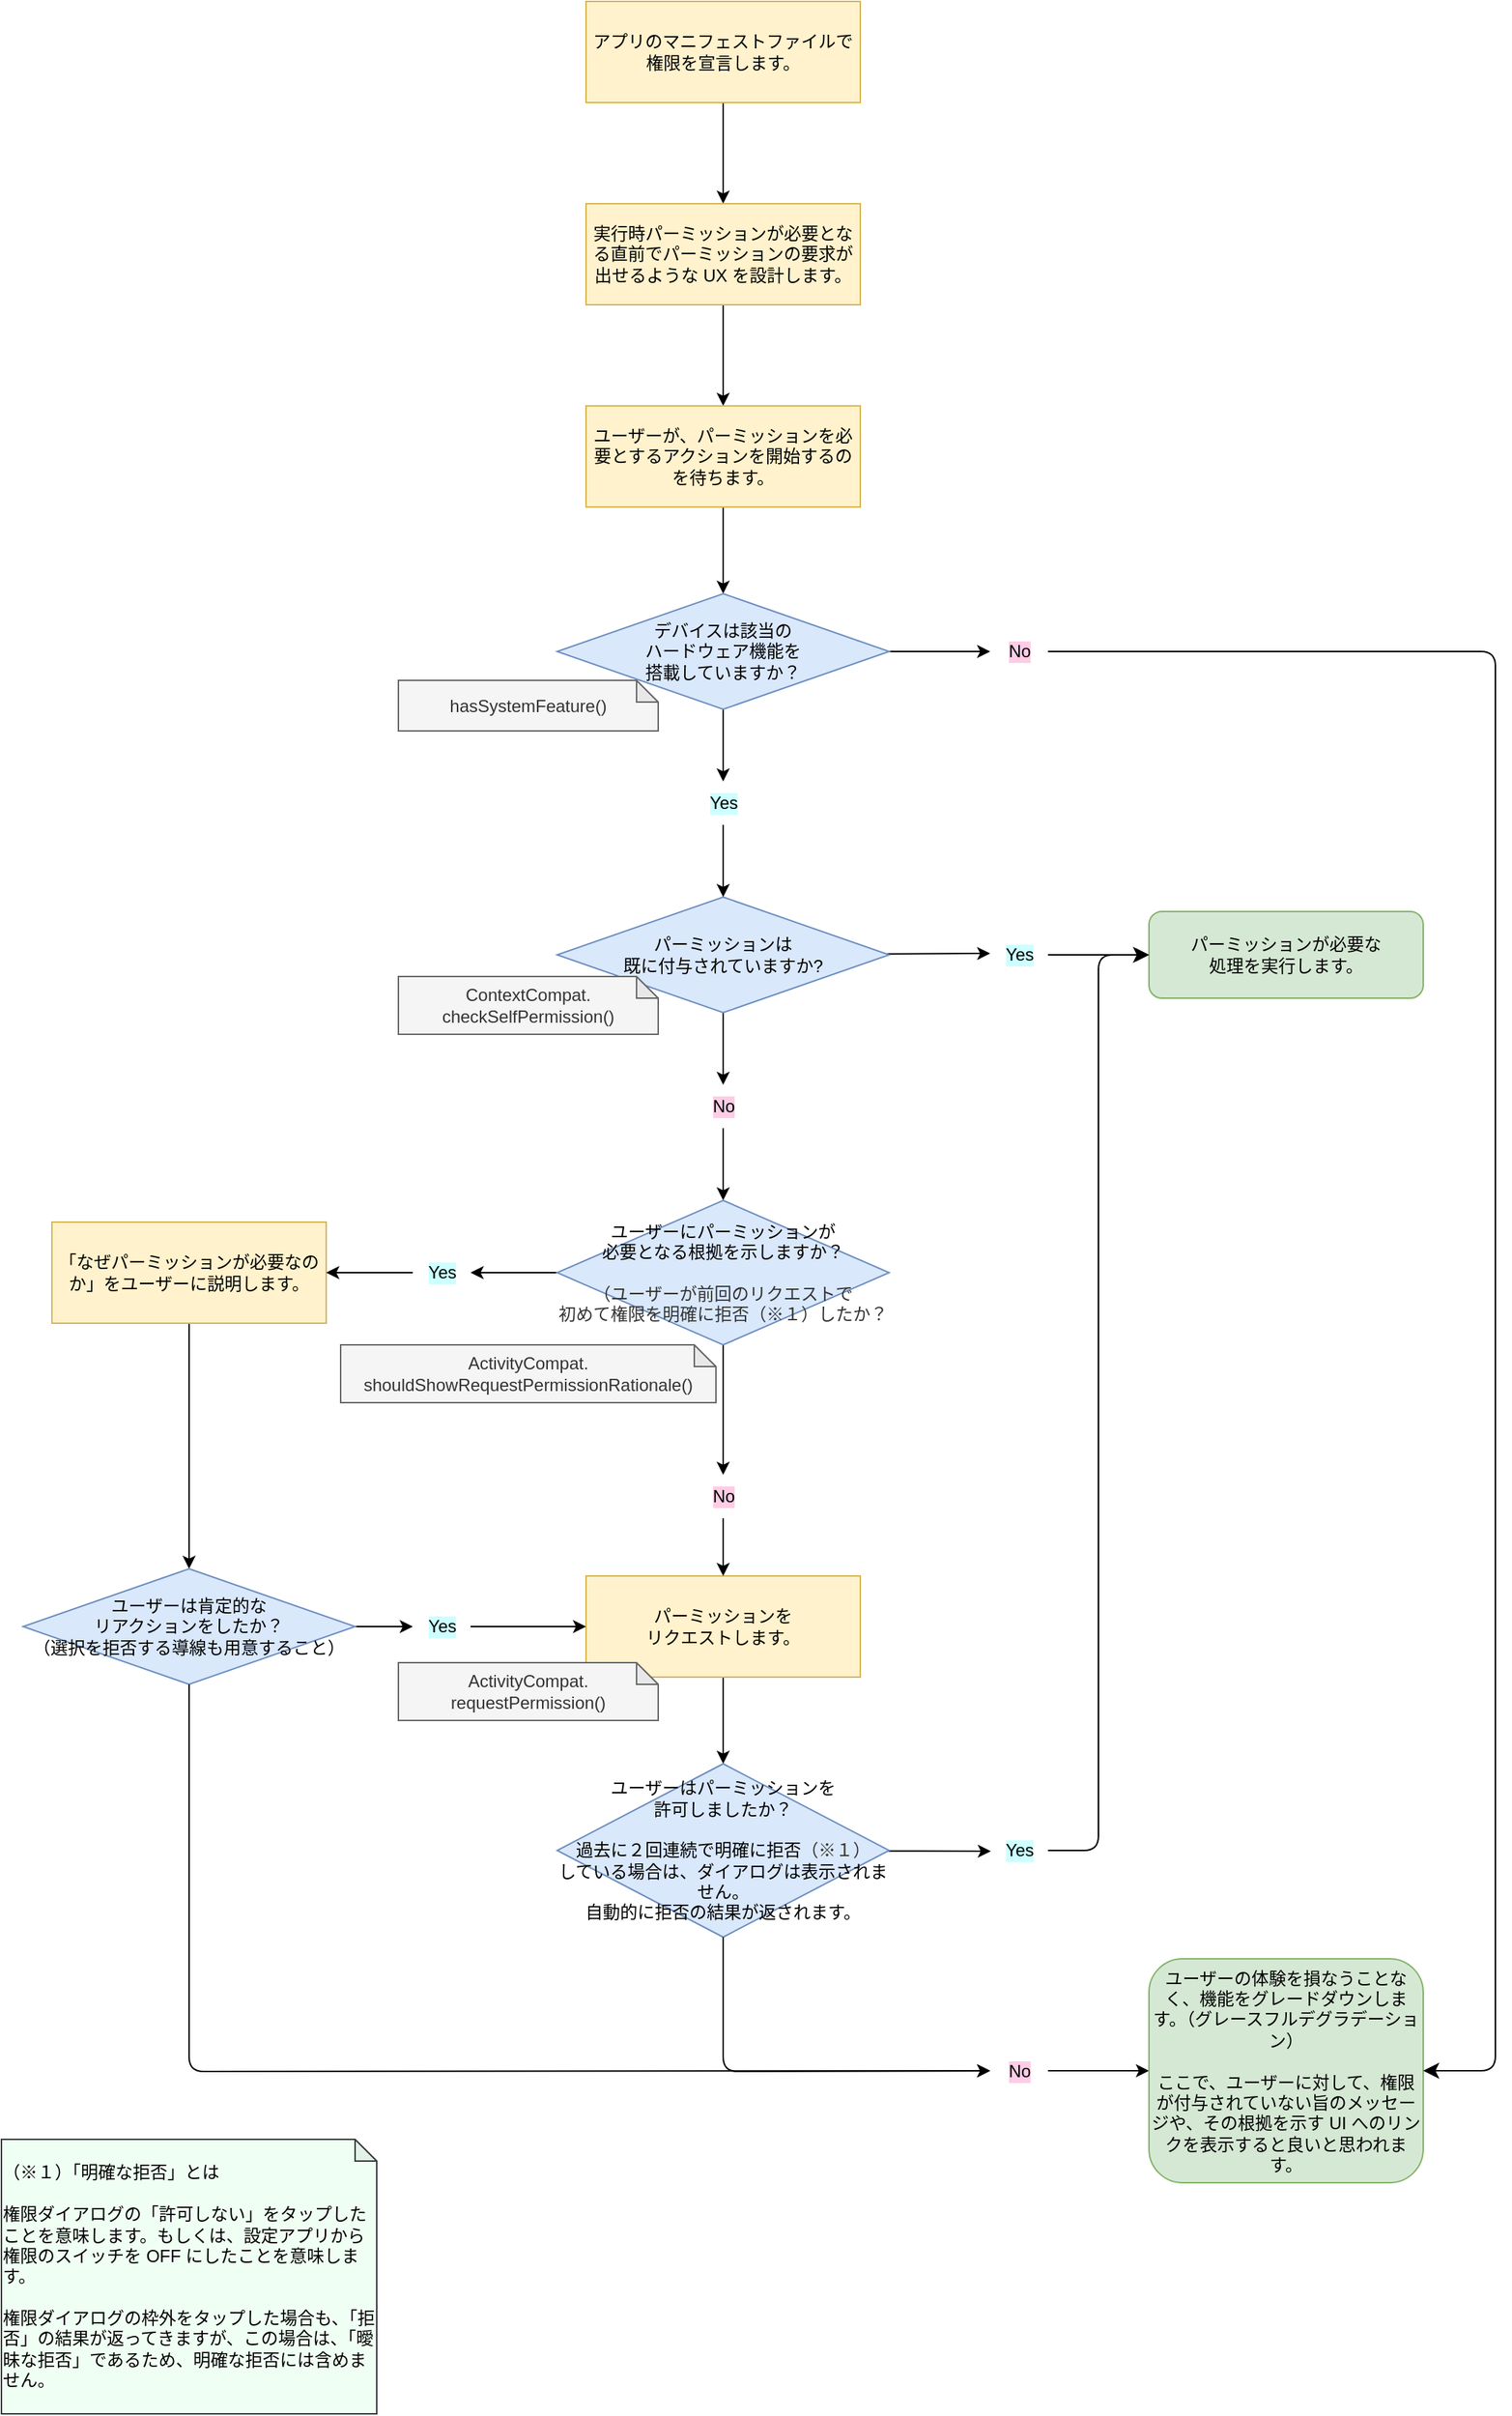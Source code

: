 <mxfile>
    <diagram id="IcTB9RwwCvwcPG3gKCpX" name="ページ1">
        <mxGraphModel dx="649" dy="978" grid="1" gridSize="10" guides="1" tooltips="1" connect="1" arrows="1" fold="1" page="1" pageScale="1" pageWidth="1654" pageHeight="2336" math="0" shadow="0">
            <root>
                <mxCell id="0"/>
                <mxCell id="1" parent="0"/>
                <mxCell id="11" style="edgeStyle=none;html=1;entryX=0.5;entryY=0;entryDx=0;entryDy=0;" parent="1" source="7" target="36" edge="1">
                    <mxGeometry relative="1" as="geometry">
                        <mxPoint x="615" y="620" as="targetPoint"/>
                    </mxGeometry>
                </mxCell>
                <mxCell id="7" value="アプリのマニフェストファイルで権限を宣言します。" style="rounded=0;whiteSpace=wrap;html=1;fillColor=#fff2cc;strokeColor=#d6b656;" parent="1" vertex="1">
                    <mxGeometry x="520" y="120" width="190" height="70" as="geometry"/>
                </mxCell>
                <mxCell id="26" style="edgeStyle=none;html=1;" parent="1" source="10" target="40" edge="1">
                    <mxGeometry relative="1" as="geometry">
                        <mxPoint x="615" y="940" as="targetPoint"/>
                    </mxGeometry>
                </mxCell>
                <mxCell id="28" style="edgeStyle=none;html=1;entryX=0;entryY=0.467;entryDx=0;entryDy=0;entryPerimeter=0;" parent="1" source="10" target="41" edge="1">
                    <mxGeometry relative="1" as="geometry">
                        <mxPoint x="780" y="851.351" as="targetPoint"/>
                    </mxGeometry>
                </mxCell>
                <mxCell id="10" value="パーミッションは&lt;br&gt;既に付与されていますか?" style="rhombus;whiteSpace=wrap;html=1;fillColor=#dae8fc;strokeColor=#6c8ebf;" parent="1" vertex="1">
                    <mxGeometry x="500" y="740" width="230" height="80" as="geometry"/>
                </mxCell>
                <mxCell id="13" value="パーミッションが必要な&lt;br&gt;処理を実行します。" style="rounded=1;whiteSpace=wrap;html=1;fillColor=#d5e8d4;strokeColor=#82b366;" parent="1" vertex="1">
                    <mxGeometry x="910" y="750" width="190" height="60" as="geometry"/>
                </mxCell>
                <mxCell id="35" value="ContextCompat.&lt;br&gt;checkSelfPermission()" style="shape=note;whiteSpace=wrap;html=1;backgroundOutline=1;darkOpacity=0.05;labelBackgroundColor=none;size=15;fillColor=#f5f5f5;fontColor=#333333;strokeColor=#666666;" parent="1" vertex="1">
                    <mxGeometry x="390" y="795" width="180" height="40" as="geometry"/>
                </mxCell>
                <mxCell id="38" style="edgeStyle=none;html=1;entryX=0.5;entryY=0;entryDx=0;entryDy=0;" parent="1" source="36" target="37" edge="1">
                    <mxGeometry relative="1" as="geometry"/>
                </mxCell>
                <mxCell id="36" value="実行時パーミッションが必要となる直前でパーミッションの要求が出せるような UX を設計します。" style="rounded=0;whiteSpace=wrap;html=1;fillColor=#fff2cc;strokeColor=#d6b656;" parent="1" vertex="1">
                    <mxGeometry x="520" y="260" width="190" height="70" as="geometry"/>
                </mxCell>
                <mxCell id="75" style="edgeStyle=none;html=1;entryX=0.5;entryY=0;entryDx=0;entryDy=0;" parent="1" source="37" target="74" edge="1">
                    <mxGeometry relative="1" as="geometry"/>
                </mxCell>
                <mxCell id="37" value="ユーザーが、パーミッションを必要とするアクションを開始するのを待ちます。" style="rounded=0;whiteSpace=wrap;html=1;fillColor=#fff2cc;strokeColor=#d6b656;" parent="1" vertex="1">
                    <mxGeometry x="520" y="400" width="190" height="70" as="geometry"/>
                </mxCell>
                <mxCell id="45" style="edgeStyle=none;html=1;entryX=0.5;entryY=0;entryDx=0;entryDy=0;" parent="1" source="40" target="44" edge="1">
                    <mxGeometry relative="1" as="geometry"/>
                </mxCell>
                <mxCell id="40" value="No" style="text;html=1;align=center;verticalAlign=middle;resizable=0;points=[];autosize=1;strokeColor=none;fillColor=none;labelBackgroundColor=#FFCCE6;" parent="1" vertex="1">
                    <mxGeometry x="595" y="870" width="40" height="30" as="geometry"/>
                </mxCell>
                <mxCell id="43" style="edgeStyle=none;html=1;entryX=0;entryY=0.5;entryDx=0;entryDy=0;" parent="1" source="41" target="13" edge="1">
                    <mxGeometry relative="1" as="geometry"/>
                </mxCell>
                <mxCell id="41" value="Yes" style="text;html=1;align=center;verticalAlign=middle;resizable=0;points=[];autosize=1;strokeColor=none;fillColor=none;labelBackgroundColor=#CCFFFF;" parent="1" vertex="1">
                    <mxGeometry x="800" y="765" width="40" height="30" as="geometry"/>
                </mxCell>
                <mxCell id="49" style="edgeStyle=none;html=1;" parent="1" source="44" target="48" edge="1">
                    <mxGeometry relative="1" as="geometry"/>
                </mxCell>
                <mxCell id="53" style="edgeStyle=none;html=1;" parent="1" source="44" target="51" edge="1">
                    <mxGeometry relative="1" as="geometry"/>
                </mxCell>
                <mxCell id="44" value="ユーザーにパーミッションが&lt;br&gt;必要となる根拠を示しますか？&lt;br&gt;&lt;br&gt;&lt;span style=&quot;color: rgb(51, 51, 51);&quot;&gt;（ユーザーが前回のリクエストで&lt;br&gt;初めて権限を明確に拒否（※１）したか？&lt;/span&gt;" style="rhombus;whiteSpace=wrap;html=1;fillColor=#dae8fc;strokeColor=#6c8ebf;" parent="1" vertex="1">
                    <mxGeometry x="500" y="950" width="230" height="100" as="geometry"/>
                </mxCell>
                <mxCell id="57" style="edgeStyle=none;html=1;entryX=0.5;entryY=0;entryDx=0;entryDy=0;" parent="1" source="46" target="56" edge="1">
                    <mxGeometry relative="1" as="geometry"/>
                </mxCell>
                <mxCell id="46" value="パーミッションを&lt;br&gt;リクエストします。" style="rounded=0;whiteSpace=wrap;html=1;fillColor=#fff2cc;strokeColor=#d6b656;" parent="1" vertex="1">
                    <mxGeometry x="520" y="1210" width="190" height="70" as="geometry"/>
                </mxCell>
                <mxCell id="87" style="edgeStyle=none;html=1;entryX=0.5;entryY=0;entryDx=0;entryDy=0;" edge="1" parent="1" source="47" target="83">
                    <mxGeometry relative="1" as="geometry"/>
                </mxCell>
                <mxCell id="47" value="「なぜパーミッションが必要なのか」をユーザーに説明します。" style="rounded=0;whiteSpace=wrap;html=1;fillColor=#fff2cc;strokeColor=#d6b656;" parent="1" vertex="1">
                    <mxGeometry x="150" y="965" width="190" height="70" as="geometry"/>
                </mxCell>
                <mxCell id="50" style="edgeStyle=none;html=1;entryX=1;entryY=0.5;entryDx=0;entryDy=0;" parent="1" source="48" target="47" edge="1">
                    <mxGeometry relative="1" as="geometry">
                        <mxPoint x="360" y="990" as="targetPoint"/>
                    </mxGeometry>
                </mxCell>
                <mxCell id="48" value="Yes" style="text;html=1;align=center;verticalAlign=middle;resizable=0;points=[];autosize=1;strokeColor=none;fillColor=none;labelBackgroundColor=#CCFFFF;" parent="1" vertex="1">
                    <mxGeometry x="400" y="985" width="40" height="30" as="geometry"/>
                </mxCell>
                <mxCell id="54" style="edgeStyle=none;html=1;entryX=0.5;entryY=0;entryDx=0;entryDy=0;" parent="1" source="51" target="46" edge="1">
                    <mxGeometry relative="1" as="geometry"/>
                </mxCell>
                <mxCell id="51" value="No" style="text;html=1;align=center;verticalAlign=middle;resizable=0;points=[];autosize=1;strokeColor=none;fillColor=none;labelBackgroundColor=#FFCCE6;" parent="1" vertex="1">
                    <mxGeometry x="595" y="1140" width="40" height="30" as="geometry"/>
                </mxCell>
                <mxCell id="62" style="edgeStyle=none;html=1;entryX=0.011;entryY=0.517;entryDx=0;entryDy=0;entryPerimeter=0;" parent="1" source="56" target="60" edge="1">
                    <mxGeometry relative="1" as="geometry"/>
                </mxCell>
                <mxCell id="56" value="ユーザーはパーミッションを&lt;br&gt;許可しましたか？&lt;br&gt;&lt;br&gt;過去に２回連続で明確に拒否&lt;span style=&quot;color: rgb(51, 51, 51);&quot;&gt;（※１）&lt;/span&gt;&lt;br&gt;している場合は、ダイアログは表示されません。&lt;br&gt;自動的に拒否の結果が返されます。" style="rhombus;whiteSpace=wrap;html=1;fillColor=#dae8fc;strokeColor=#6c8ebf;" parent="1" vertex="1">
                    <mxGeometry x="500" y="1340" width="230" height="120" as="geometry"/>
                </mxCell>
                <mxCell id="60" value="Yes" style="text;html=1;align=center;verticalAlign=middle;resizable=0;points=[];autosize=1;strokeColor=none;fillColor=none;labelBackgroundColor=#CCFFFF;" parent="1" vertex="1">
                    <mxGeometry x="800" y="1385" width="40" height="30" as="geometry"/>
                </mxCell>
                <mxCell id="72" style="edgeStyle=none;rounded=1;html=1;entryX=0;entryY=0.5;entryDx=0;entryDy=0;" parent="1" source="61" target="67" edge="1">
                    <mxGeometry relative="1" as="geometry"/>
                </mxCell>
                <mxCell id="61" value="No" style="text;html=1;align=center;verticalAlign=middle;resizable=0;points=[];autosize=1;strokeColor=none;fillColor=none;labelBackgroundColor=#FFCCE6;" parent="1" vertex="1">
                    <mxGeometry x="800" y="1537.5" width="40" height="30" as="geometry"/>
                </mxCell>
                <mxCell id="65" value="" style="edgeStyle=elbowEdgeStyle;elbow=horizontal;endArrow=classic;html=1;rounded=1;endSize=8;startSize=8;entryX=0;entryY=0.5;entryDx=0;entryDy=0;" parent="1" target="13" edge="1" source="60">
                    <mxGeometry width="50" height="50" relative="1" as="geometry">
                        <mxPoint x="840" y="1330" as="sourcePoint"/>
                        <mxPoint x="930" y="1250" as="targetPoint"/>
                    </mxGeometry>
                </mxCell>
                <mxCell id="67" value="ユーザーの体験を損なうことなく、機能をグレードダウンします。（グレースフルデグラデーション）&lt;br&gt;&lt;br&gt;ここで、ユーザーに対して、権限が付与されていない旨のメッセージや、その根拠を示す UI へのリンクを表示すると良いと思われます。" style="rounded=1;whiteSpace=wrap;html=1;fillColor=#d5e8d4;strokeColor=#82b366;" parent="1" vertex="1">
                    <mxGeometry x="910" y="1475" width="190" height="155" as="geometry"/>
                </mxCell>
                <mxCell id="71" style="edgeStyle=none;html=1;exitX=0.5;exitY=1;exitDx=0;exitDy=0;" parent="1" source="56" target="61" edge="1">
                    <mxGeometry relative="1" as="geometry">
                        <mxPoint x="255" y="1085" as="sourcePoint"/>
                        <mxPoint x="530" y="1255" as="targetPoint"/>
                        <Array as="points">
                            <mxPoint x="615" y="1553"/>
                        </Array>
                    </mxGeometry>
                </mxCell>
                <mxCell id="73" value="ActivityCompat.&lt;br&gt;requestPermission()" style="shape=note;whiteSpace=wrap;html=1;backgroundOutline=1;darkOpacity=0.05;labelBackgroundColor=none;size=15;fillColor=#f5f5f5;fontColor=#333333;strokeColor=#666666;" parent="1" vertex="1">
                    <mxGeometry x="390" y="1270" width="180" height="40" as="geometry"/>
                </mxCell>
                <mxCell id="78" style="edgeStyle=none;html=1;" parent="1" source="74" target="77" edge="1">
                    <mxGeometry relative="1" as="geometry"/>
                </mxCell>
                <mxCell id="80" style="edgeStyle=none;html=1;" parent="1" source="74" target="79" edge="1">
                    <mxGeometry relative="1" as="geometry">
                        <mxPoint x="630" y="660" as="targetPoint"/>
                    </mxGeometry>
                </mxCell>
                <mxCell id="74" value="デバイスは該当の&lt;br&gt;ハードウェア機能を&lt;br&gt;搭載していますか？" style="rhombus;whiteSpace=wrap;html=1;fillColor=#dae8fc;strokeColor=#6c8ebf;" parent="1" vertex="1">
                    <mxGeometry x="500" y="530" width="230" height="80" as="geometry"/>
                </mxCell>
                <mxCell id="76" value="" style="edgeStyle=elbowEdgeStyle;elbow=horizontal;endArrow=classic;html=1;rounded=1;endSize=8;startSize=8;entryX=1;entryY=0.5;entryDx=0;entryDy=0;" parent="1" source="77" target="67" edge="1">
                    <mxGeometry width="50" height="50" relative="1" as="geometry">
                        <mxPoint x="850" y="1480" as="sourcePoint"/>
                        <mxPoint x="920" y="930" as="targetPoint"/>
                        <Array as="points">
                            <mxPoint x="1150" y="1080"/>
                        </Array>
                    </mxGeometry>
                </mxCell>
                <mxCell id="77" value="No" style="text;html=1;align=center;verticalAlign=middle;resizable=0;points=[];autosize=1;strokeColor=none;fillColor=none;labelBackgroundColor=#FFCCE6;" parent="1" vertex="1">
                    <mxGeometry x="800" y="555" width="40" height="30" as="geometry"/>
                </mxCell>
                <mxCell id="81" style="edgeStyle=none;html=1;entryX=0.5;entryY=0;entryDx=0;entryDy=0;" parent="1" source="79" target="10" edge="1">
                    <mxGeometry relative="1" as="geometry"/>
                </mxCell>
                <mxCell id="79" value="Yes" style="text;html=1;align=center;verticalAlign=middle;resizable=0;points=[];autosize=1;strokeColor=none;fillColor=none;labelBackgroundColor=#CCFFFF;" parent="1" vertex="1">
                    <mxGeometry x="595" y="660" width="40" height="30" as="geometry"/>
                </mxCell>
                <mxCell id="82" value="hasSystemFeature()" style="shape=note;whiteSpace=wrap;html=1;backgroundOutline=1;darkOpacity=0.05;labelBackgroundColor=none;size=15;fillColor=#f5f5f5;fontColor=#333333;strokeColor=#666666;" parent="1" vertex="1">
                    <mxGeometry x="390" y="590" width="180" height="35" as="geometry"/>
                </mxCell>
                <mxCell id="90" style="edgeStyle=none;html=1;" edge="1" parent="1" source="83" target="88">
                    <mxGeometry relative="1" as="geometry"/>
                </mxCell>
                <mxCell id="83" value="ユーザーは肯定的な&lt;br&gt;リアクションをしたか？&lt;br&gt;（選択を拒否する導線も用意すること）" style="rhombus;whiteSpace=wrap;html=1;fillColor=#dae8fc;strokeColor=#6c8ebf;" vertex="1" parent="1">
                    <mxGeometry x="130" y="1205" width="230" height="80" as="geometry"/>
                </mxCell>
                <mxCell id="85" value="ActivityCompat.&lt;br&gt;shouldShowRequestPermissionRationale()" style="shape=note;whiteSpace=wrap;html=1;backgroundOutline=1;darkOpacity=0.05;labelBackgroundColor=none;size=15;fillColor=#f5f5f5;fontColor=#333333;strokeColor=#666666;" vertex="1" parent="1">
                    <mxGeometry x="350" y="1050" width="260" height="40" as="geometry"/>
                </mxCell>
                <mxCell id="86" style="edgeStyle=none;html=1;exitX=0.5;exitY=1;exitDx=0;exitDy=0;" edge="1" parent="1" source="83" target="61">
                    <mxGeometry relative="1" as="geometry">
                        <Array as="points">
                            <mxPoint x="245" y="1553"/>
                        </Array>
                        <mxPoint x="245" y="1075" as="sourcePoint"/>
                        <mxPoint x="570" y="1520" as="targetPoint"/>
                    </mxGeometry>
                </mxCell>
                <mxCell id="91" style="edgeStyle=none;html=1;entryX=0;entryY=0.5;entryDx=0;entryDy=0;" edge="1" parent="1" source="88" target="46">
                    <mxGeometry relative="1" as="geometry"/>
                </mxCell>
                <mxCell id="88" value="Yes" style="text;html=1;align=center;verticalAlign=middle;resizable=0;points=[];autosize=1;strokeColor=none;fillColor=none;labelBackgroundColor=#CCFFFF;" vertex="1" parent="1">
                    <mxGeometry x="400" y="1230" width="40" height="30" as="geometry"/>
                </mxCell>
                <mxCell id="94" value="&lt;div style=&quot;text-align: left;&quot;&gt;&lt;span style=&quot;background-color: initial;&quot;&gt;（※１）「明確な拒否」とは&lt;/span&gt;&lt;/div&gt;&lt;div style=&quot;text-align: left;&quot;&gt;&lt;span style=&quot;background-color: initial;&quot;&gt;&lt;br&gt;&lt;/span&gt;&lt;/div&gt;&lt;div style=&quot;text-align: left;&quot;&gt;&lt;span style=&quot;background-color: initial;&quot;&gt;権限ダイアログの「許可しない」をタップしたことを意味します。もしくは、設定アプリから権限のスイッチを OFF にしたことを意味します。&lt;/span&gt;&lt;/div&gt;&lt;div style=&quot;text-align: left;&quot;&gt;&lt;span style=&quot;background-color: initial;&quot;&gt;&lt;br&gt;&lt;/span&gt;&lt;/div&gt;&lt;div style=&quot;text-align: left;&quot;&gt;&lt;span style=&quot;background-color: initial;&quot;&gt;権限ダイアログの枠外をタップした場合も、「拒否」の結果が返ってきますが、この場合は、「曖昧な拒否」であるため、明確な拒否には含めません。&lt;/span&gt;&lt;/div&gt;" style="shape=note;whiteSpace=wrap;html=1;backgroundOutline=1;darkOpacity=0.05;labelBackgroundColor=none;size=15;fillColor=#F0FFF4;strokeColor=#36393d;" vertex="1" parent="1">
                    <mxGeometry x="115" y="1600" width="260" height="190" as="geometry"/>
                </mxCell>
            </root>
        </mxGraphModel>
    </diagram>
</mxfile>